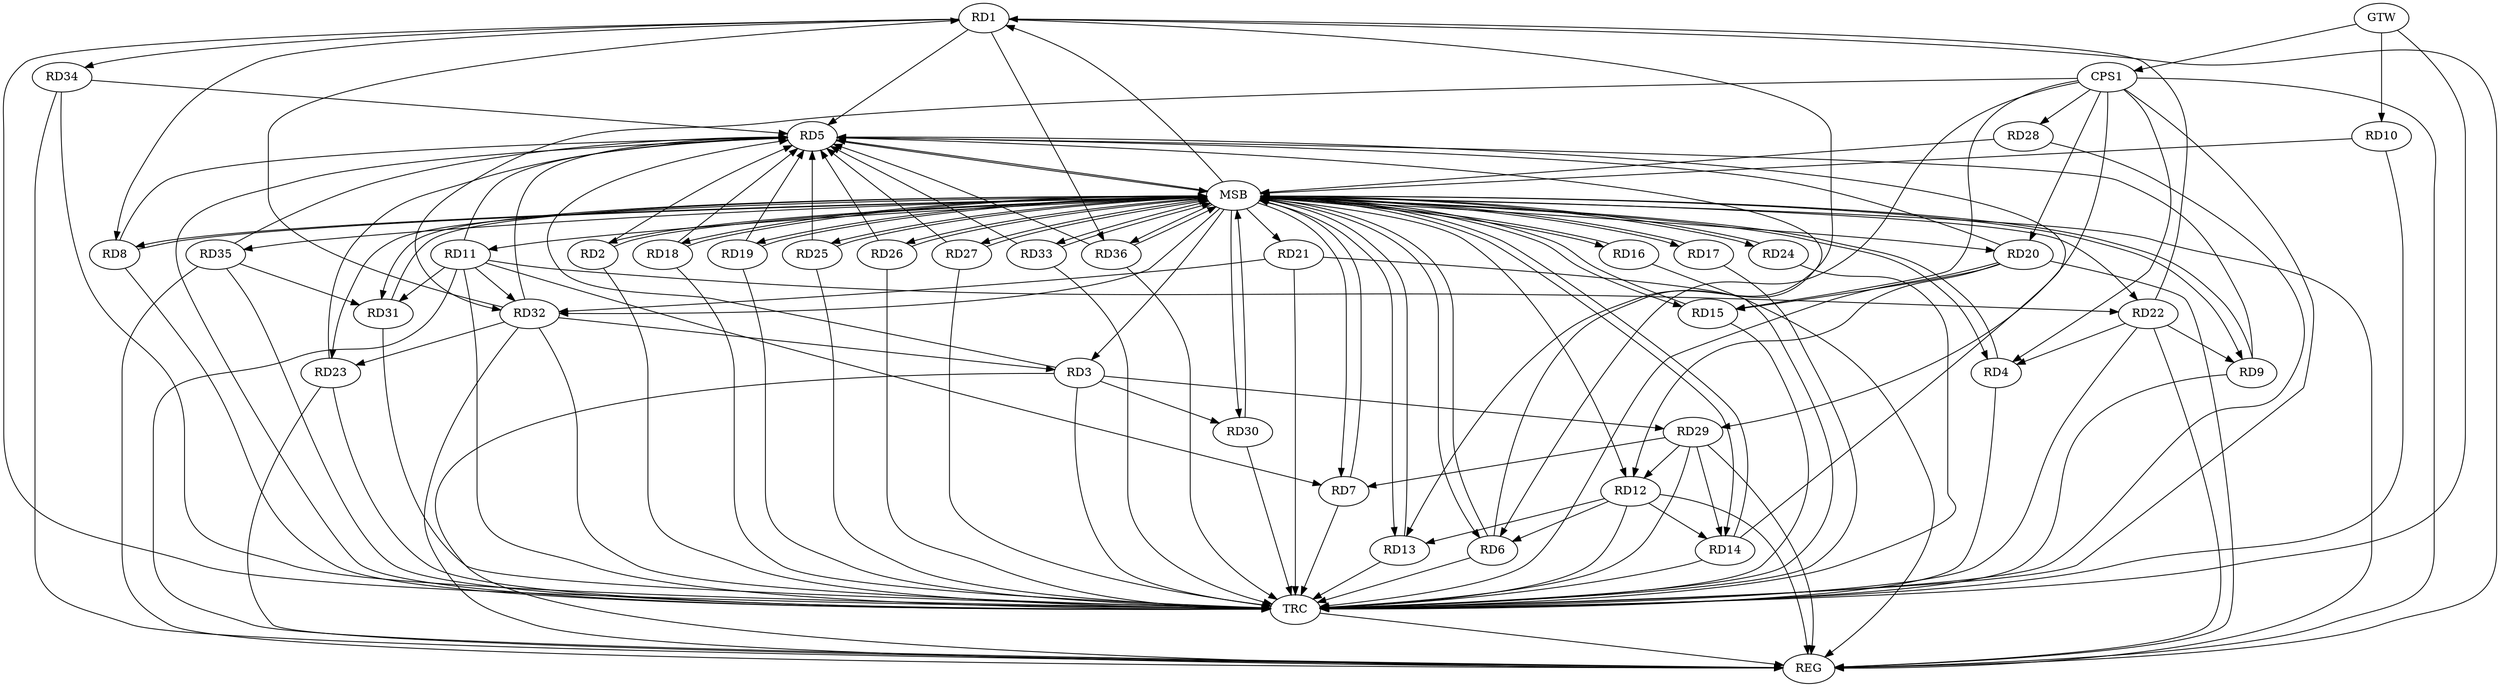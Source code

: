 strict digraph G {
  RD1 [ label="RD1" ];
  RD2 [ label="RD2" ];
  RD3 [ label="RD3" ];
  RD4 [ label="RD4" ];
  RD5 [ label="RD5" ];
  RD6 [ label="RD6" ];
  RD7 [ label="RD7" ];
  RD8 [ label="RD8" ];
  RD9 [ label="RD9" ];
  RD10 [ label="RD10" ];
  RD11 [ label="RD11" ];
  RD12 [ label="RD12" ];
  RD13 [ label="RD13" ];
  RD14 [ label="RD14" ];
  RD15 [ label="RD15" ];
  RD16 [ label="RD16" ];
  RD17 [ label="RD17" ];
  RD18 [ label="RD18" ];
  RD19 [ label="RD19" ];
  RD20 [ label="RD20" ];
  RD21 [ label="RD21" ];
  RD22 [ label="RD22" ];
  RD23 [ label="RD23" ];
  RD24 [ label="RD24" ];
  RD25 [ label="RD25" ];
  RD26 [ label="RD26" ];
  RD27 [ label="RD27" ];
  RD28 [ label="RD28" ];
  RD29 [ label="RD29" ];
  RD30 [ label="RD30" ];
  RD31 [ label="RD31" ];
  RD32 [ label="RD32" ];
  RD33 [ label="RD33" ];
  RD34 [ label="RD34" ];
  RD35 [ label="RD35" ];
  RD36 [ label="RD36" ];
  CPS1 [ label="CPS1" ];
  GTW [ label="GTW" ];
  REG [ label="REG" ];
  MSB [ label="MSB" ];
  TRC [ label="TRC" ];
  RD1 -> RD5;
  RD1 -> RD8;
  RD1 -> RD13;
  RD22 -> RD1;
  RD32 -> RD1;
  RD1 -> RD34;
  RD1 -> RD36;
  RD3 -> RD29;
  RD3 -> RD30;
  RD32 -> RD3;
  RD22 -> RD4;
  RD11 -> RD5;
  RD20 -> RD5;
  RD35 -> RD5;
  RD12 -> RD6;
  RD11 -> RD7;
  RD29 -> RD7;
  RD22 -> RD9;
  RD11 -> RD22;
  RD11 -> RD31;
  RD11 -> RD32;
  RD12 -> RD13;
  RD12 -> RD14;
  RD20 -> RD12;
  RD29 -> RD12;
  RD29 -> RD14;
  RD20 -> RD15;
  RD21 -> RD32;
  RD32 -> RD23;
  RD35 -> RD31;
  CPS1 -> RD28;
  CPS1 -> RD29;
  CPS1 -> RD32;
  CPS1 -> RD4;
  CPS1 -> RD15;
  CPS1 -> RD6;
  CPS1 -> RD20;
  GTW -> RD10;
  GTW -> CPS1;
  RD1 -> REG;
  RD3 -> REG;
  RD11 -> REG;
  RD12 -> REG;
  RD20 -> REG;
  RD21 -> REG;
  RD22 -> REG;
  RD23 -> REG;
  RD29 -> REG;
  RD32 -> REG;
  RD34 -> REG;
  RD35 -> REG;
  CPS1 -> REG;
  RD2 -> MSB;
  MSB -> RD9;
  MSB -> RD16;
  MSB -> RD20;
  MSB -> RD32;
  MSB -> RD36;
  MSB -> REG;
  RD4 -> MSB;
  MSB -> RD23;
  MSB -> RD26;
  MSB -> RD27;
  RD5 -> MSB;
  MSB -> RD33;
  RD6 -> MSB;
  MSB -> RD11;
  MSB -> RD13;
  RD7 -> MSB;
  MSB -> RD1;
  MSB -> RD31;
  RD8 -> MSB;
  MSB -> RD15;
  RD9 -> MSB;
  MSB -> RD22;
  RD10 -> MSB;
  MSB -> RD8;
  MSB -> RD25;
  RD13 -> MSB;
  MSB -> RD4;
  MSB -> RD6;
  MSB -> RD21;
  RD14 -> MSB;
  MSB -> RD5;
  MSB -> RD12;
  RD15 -> MSB;
  MSB -> RD18;
  RD16 -> MSB;
  MSB -> RD3;
  MSB -> RD19;
  MSB -> RD24;
  RD17 -> MSB;
  RD18 -> MSB;
  RD19 -> MSB;
  MSB -> RD2;
  MSB -> RD14;
  MSB -> RD17;
  RD24 -> MSB;
  MSB -> RD30;
  RD25 -> MSB;
  RD26 -> MSB;
  MSB -> RD35;
  RD27 -> MSB;
  RD28 -> MSB;
  RD30 -> MSB;
  RD31 -> MSB;
  RD33 -> MSB;
  RD36 -> MSB;
  MSB -> RD7;
  RD1 -> TRC;
  RD2 -> TRC;
  RD3 -> TRC;
  RD4 -> TRC;
  RD5 -> TRC;
  RD6 -> TRC;
  RD7 -> TRC;
  RD8 -> TRC;
  RD9 -> TRC;
  RD10 -> TRC;
  RD11 -> TRC;
  RD12 -> TRC;
  RD13 -> TRC;
  RD14 -> TRC;
  RD15 -> TRC;
  RD16 -> TRC;
  RD17 -> TRC;
  RD18 -> TRC;
  RD19 -> TRC;
  RD20 -> TRC;
  RD21 -> TRC;
  RD22 -> TRC;
  RD23 -> TRC;
  RD24 -> TRC;
  RD25 -> TRC;
  RD26 -> TRC;
  RD27 -> TRC;
  RD28 -> TRC;
  RD29 -> TRC;
  RD30 -> TRC;
  RD31 -> TRC;
  RD32 -> TRC;
  RD33 -> TRC;
  RD34 -> TRC;
  RD35 -> TRC;
  RD36 -> TRC;
  CPS1 -> TRC;
  GTW -> TRC;
  TRC -> REG;
  RD25 -> RD5;
  RD27 -> RD5;
  RD36 -> RD5;
  RD26 -> RD5;
  RD33 -> RD5;
  RD9 -> RD5;
  RD2 -> RD5;
  RD18 -> RD5;
  RD8 -> RD5;
  RD3 -> RD5;
  RD19 -> RD5;
  RD6 -> RD5;
  RD32 -> RD5;
  RD14 -> RD5;
  RD23 -> RD5;
  RD34 -> RD5;
}
